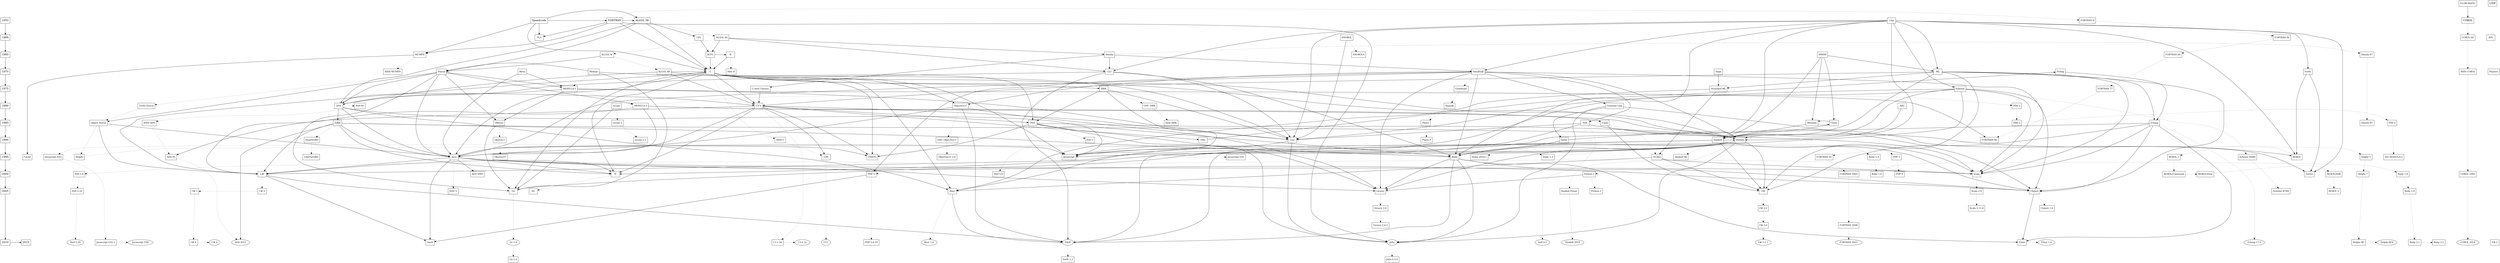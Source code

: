 digraph asde91 {
    ranksep="1.0 equally";
    nodesep="1.0 equally";
    size="200,100";
    fontname="Helvetica";
    {
        node [shape=box, fontsize=16];
        /* the time-line graph */
        1955 -> 1960 -> 1965 -> 1970 -> 1975 -> 1980 -> 1985 ->
                1990 -> 1995 -> 2000 -> 2005 -> 2010 -> 2015;
        /* ancestor programs */
        "Speedcode"; "FORTRAN"; "ALGOL 58"; "COBOL"; "LISP";
    }
    { rank = same;
	    "C# 5"; "C++ 1y"; "Swift"; "C11"; "Perl 5.20"; "ADA 2012"; "Delphi XE4"; "COBOL 2014"; "FORTRAN 2015"; "Rust 1.0"; "Elixir 1.0"; "Erlang 17.5"; "Javascript ES6"; "Go 1.0"; "Self 4.5"; "Julia"; "Haskell 2010"; "F# 3.1.1"
;
    };
    node [shape=box];
    
    { rank = same; 1955; "Speedcode";"FORTRAN";"ALGOL 58";"COBOL";"Lisp";"FORTRAN II" }
    
    { rank = same; 1960; "CPL";"PL/I";"COBOL 60";"ALGOL 60";"SNOBOL";"APL";"FORTRAN IV" }
    
    { rank = same; 1965; "Simula";"Simula 67";"BCPL";"B";"ALGOL W";"FORTRAN 66";"ISWIM";"MUMPS" }
    
    { rank = same; 1970; "Modula";"Smalltalk";"C";"Pascal";"ANSI COBOL";"ALGOL 68";"Planner";"Prolog";"CLU";"Forth";"ML";"Hope" }
    
    { rank = same; 1975; "C with Classes";"MODULA-2";"AWK";"FORTRAN 77";"Scheme" }
    
    { rank = same; 1980; "C++";"Objective-C";"ADA";"ADA 83";"Turbo Pascal";"PIM 2";"ABC";"MODULA-3";"Common Lisp";"occam" }
    
    { rank = same; 1985; "Simula 87";"Perl";"Eiffel";"ANSI ADA";"PIM 3";"Object Pascal";"PIM 4";"Oberon";"Erlang";"Self";"Caml";"Miranda";"Clean" }
    
    { rank = same; 1990; "Lua";"Python";"GNU Objective-C";"ANSI C";"Perl 5";"Pike";"FORTRAN 90";"Dylan";"Haskell" }
    
    { rank = same; 1995; "Java";"C99";"ADA 95";"Delphi";"Delphi 5";"ISO MODULA-2";"FORTRAN 95";"Scheme R5RS";"Javascript";"Javascript ES1";"Javascript ES3";"REBOL";"REBOL 2";"OCaml";"Haskell 98";"Caché";"PHP/FI";"PHP 3";"Ruby";"Ruby 1.2";"Ruby 1.4" }
    
    { rank = same; 2000; "Python 2";"Scala";"C#";"D";"Perl 5.6";"Perl 5.8";"COBOL 2002";"Delphi 7";"FORTRAN 2003";"REBOL/Command";"REBOL/View";"REBOL/SDK";"PHP 4";"PHP 5";"Ruby 1.6";"Ruby 1.8";"Factor" }
    
    { rank = same; 2005; "Python 3";"J2SE 5";"C# 2";"C# 3";"D2";"Perl 5.10";"Scheme R7RS";"Go";"Rust";"REBOL 3";"Clojure";"Haskell Prime";"F#";"Ruby 1.9" }
    
    { rank = same; 2010; "C# 4";"C++ 0x";"C11";"ADA 2012";"Delphi XE";"Javascript ES5.1";"F# 2";"C# 5";"C++ 1y";"Swift";"C11";"Perl 5.20";"ADA 2012";"Delphi XE4";"COBOL 2014";"Elixir";"Elixir 1.0";"Javascript ES6";"Go 1.0";"Self 4.5";"Julia";"Haskell 2010";"F# 3.1.1";"Hack";"PHP 5.6.10";"Ruby 2.1";"Ruby 2.2" }
    
    { rank = same; 2015; "Rust 1.0";"FORTRAN 2015";"Erlang 17.5" }
    

	
	"FORTRAN" -> "FORTRAN II" [style=dotted];
	
	"FORTRAN II" -> "FORTRAN IV" [style=dotted];
	
	"FORTRAN IV" -> "FORTRAN 66" [style=dotted];
	
	"FORTRAN 66" -> "FORTRAN 77" [style=dotted];
	
	"FORTRAN 77" -> "FORTRAN 90" [style=dotted];
	
	"FORTRAN 90" -> "FORTRAN 95" [style=dotted];
	
	"FORTRAN 95" -> "FORTRAN 2003" [style=dotted];
	
	"FORTRAN 2003" -> "FORTRAN 2008" [style=dotted];
	
	"FORTRAN 2008" -> "FORTRAN 2015" [style=dotted];
	
	"ALGOL 58" -> "ALGOL 60" [style=dotted];
	
	"ALGOL 60" -> "ALGOL W" [style=dotted];
	
	"ALGOL W" -> "ALGOL 68" [style=dotted];
	
	"Modula" -> "MODULA-2" [style=dotted];
	
	"MODULA-2" -> "MODULA-3" [style=dotted];
	
	"MODULA-3" -> "PIM 2" [style=dotted];
	
	"PIM 2" -> "PIM 3" [style=dotted];
	
	"PIM 3" -> "PIM 4" [style=dotted];
	
	"PIM 4" -> "ISO MODULA-2" [style=dotted];
	
	"Pascal" -> "Turbo Pascal" [style=dotted];
	
	"Turbo Pascal" -> "Object Pascal" [style=dotted];
	
	"Object Pascal" -> "Delphi" [style=dotted];
	
	"Delphi" -> "Delphi 5" [style=dotted];
	
	"Delphi 5" -> "Delphi 7" [style=dotted];
	
	"Delphi 7" -> "Delphi XE" [style=dotted];
	
	"Delphi XE" -> "Delphi XE4" [style=dotted];
	
	"Oberon" -> "Oberon-2" [style=dotted];
	
	"Oberon-2" -> "Oberon-07" [style=dotted];
	
	"SNOBOL" -> "SNOBOL4" [style=dotted];
	
	"AWK" -> "GNU AWK" [style=dotted];
	
	"GNU AWK" -> "New AWK" [style=dotted];
	
	"COBOL" -> "COBOL 60" [style=dotted];
	
	"COBOL 60" -> "ANSI COBOL" [style=dotted];
	
	"ANSI COBOL" -> "COBOL 2002" [style=dotted];
	
	"COBOL 2002" -> "COBOL 2014" [style=dotted];
	
	"ADA" -> "ADA 83" [style=dotted];
	
	"ADA 83" -> "ANSI ADA" [style=dotted];
	
	"ANSI ADA" -> "ADA 95" [style=dotted];
	
	"ADA 95" -> "ADA 2012" [style=dotted];
	
	"B" -> "New B" [style=dotted];
	
	"C" -> "ANSI C" [style=dotted];
	
	"ANSI C" -> "C99" [style=dotted];
	
	"C99" -> "C11" [style=dotted];
	
	"D" -> "D2" [style=dotted];
	
	"Simula" -> "Simula 67" [style=dotted];
	
	"Simula 67" -> "Simula 87" [style=dotted];
	
	"Smalltalk" -> "GemStone" [style=dotted];
	
	"GemStone" -> "Squeak" [style=dotted];
	
	"Squeak" -> "Pharo" [style=dotted];
	
	"Pharo" -> "Pharo 4" [style=dotted];
	
	"Eiffel" -> "SmartEiffel" [style=dotted];
	
	"SmartEiffel" -> "LibertyEiffel" [style=dotted];
	
	"MUMPS" -> "ANSI MUMPS" [style=dotted];
	
	"occam" -> "occam 2" [style=dotted];
	
	"occam 2" -> "occam 2.1" [style=dotted];
	
	"Self" -> "Self 4.5" [style=dotted];
	
	"Julia" -> "Julia 0.3.9" [style=dotted];
	
	"Caml" -> "OCaml" [style=dotted];
	
	"Scheme" -> "Scheme R5RS" [style=dotted];
	
	"Scheme R5RS" -> "Scheme R7RS" [style=dotted];
	
	"Dylan" -> "Dylan 2014.1" [style=dotted];
	
	"Clojure" -> "Clojure 1.6" [style=dotted];
	
	"Haskell" -> "Haskell 98" [style=dotted];
	
	"Haskell 98" -> "Haskell Prime" [style=dotted];
	
	"Haskell Prime" -> "Haskell 2010" [style=dotted];
	
	"F#" -> "F# 2.0" [style=dotted];
	
	"F# 2.0" -> "F# 3.0" [style=dotted];
	
	"F# 3.0" -> "F# 3.1.1" [style=dotted];
	
	"REBOL" -> "REBOL 2" [style=dotted];
	
	"REBOL 2" -> "REBOL/Command" [style=dotted];
	
	"REBOL/Command" -> "REBOL/View" [style=dotted];
	
	"REBOL/View" -> "REBOL/SDK" [style=dotted];
	
	"REBOL/SDK" -> "REBOL 3" [style=dotted];
	
	"C++" -> "C++ 0x" [style=dotted];
	
	"C++ 0x" -> "C++ 1y" [style=dotted];
	
	"C#" -> "C# 2" [style=dotted];
	
	"C# 2" -> "C# 3" [style=dotted];
	
	"C# 3" -> "C# 4" [style=dotted];
	
	"C# 4" -> "C# 5" [style=dotted];
	
	"Objective-C" -> "GNU Objective-C" [style=dotted];
	
	"GNU Objective-C" -> "Objective-C 2.0" [style=dotted];
	
	"Swift" -> "Swift 1.2" [style=dotted];
	
	"Erlang" -> "Erlang 17.5" [style=dotted];
	
	"Elixir" -> "Elixir 1.0" [style=dotted];
	
	"Go" -> "Go 1.0" [style=dotted];
	
	"Go 1.0" -> "Go 1.4" [style=dotted];
	
	"Javascript" -> "Javascript ES1" [style=dotted];
	
	"Javascript ES1" -> "Javascript ES3" [style=dotted];
	
	"Javascript ES3" -> "Javascript ES5.1" [style=dotted];
	
	"Javascript ES5.1" -> "Javascript ES6" [style=dotted];
	
	"Rust" -> "Rust 1.0" [style=dotted];
	
	"Scala" -> "Scala 2.0" [style=dotted];
	
	"Scala 2.0" -> "Scala 2.11.6" [style=dotted];
	
	"Java" -> "J2SE 5" [style=dotted];
	
	"Perl" -> "Perl 5" [style=dotted];
	
	"Perl 5" -> "Perl 5.6" [style=dotted];
	
	"Perl 5.6" -> "Perl 5.8" [style=dotted];
	
	"Perl 5.8" -> "Perl 5.10" [style=dotted];
	
	"Perl 5.10" -> "Perl 5.20" [style=dotted];
	
	"Python" -> "Python 2" [style=dotted];
	
	"Python 2" -> "Python 3" [style=dotted];
	
	"PHP/FI" -> "PHP 3" [style=dotted];
	
	"PHP 3" -> "PHP 4" [style=dotted];
	
	"PHP 4" -> "PHP 5" [style=dotted];
	
	"PHP 5" -> "PHP 5.6.10" [style=dotted];
	
	"Ruby" -> "Ruby 1.2" [style=dotted];
	
	"Ruby 1.2" -> "Ruby 1.4" [style=dotted];
	
	"Ruby 1.4" -> "Ruby 1.6" [style=dotted];
	
	"Ruby 1.6" -> "Ruby 1.8" [style=dotted];
	
	"Ruby 1.8" -> "Ruby 1.9" [style=dotted];
	
	"Ruby 1.9" -> "Ruby 2.1" [style=dotted];
	
	"Ruby 2.1" -> "Ruby 2.2" [style=dotted];
	
	"Groovy" -> "Groovy 2.0" [style=dotted];
	
	"Groovy 2.0" -> "Groovy 2.4.3" [style=dotted];
	

	
	"Speedcode" -> { "FORTRAN"; "ALGOL 58"; "C"; "PL/I"; "MUMPS" }
	
	"FORTRAN" -> { "ALGOL 58"; "C"; "PL/I"; "MUMPS"; "Julia" }
	
	"ALGOL 58" -> { "C"; "CPL"; "Pascal"; "ADA" }
	
	"ALGOL 60" -> { "Simula"; "BCPL"; "CLU" }
	
	"ALGOL 68" -> { "C"; "C++"; "ADA"; "Python" }
	
	"ALGOL W" -> { "Pascal" }
	
	"Modula" -> { "Pascal"; "Lua"; "Go" }
	
	"MODULA-2" -> { "Oberon"; "ADA"; "FORTRAN 90"; "Lua" }
	
	"MODULA-3" -> { "Java"; "Python"; "Caml"; "C#" }
	
	"Pascal" -> { "ADA"; "Java"; "MODULA-2"; "MODULA-3"; "Oberon"; "Object Pascal"; "Go" }
	
	"Object Pascal" -> { "C#"; "Java" }
	
	"Oberon" -> { "Go" }
	
	"Mesa" -> { "Java"; "MODULA-2" }
	
	"ABC" -> { "Python" }
	
	"SNOBOL" -> { "Lua" }
	
	"APL" -> {  }
	
	"Planner" -> {  }
	
	"Prolog" -> { "Erlang" }
	
	"CLU" -> { "Lua"; "ADA"; "Ruby"; "Swift" }
	
	"AWK" -> { "Javascript"; "Perl"; "Lua" }
	
	"FLOW-MATIC" -> { "COBOL" }
	
	"COBOL" -> {  }
	
	"ADA" -> { "C++"; "Eiffel"; "Rust"; "Ruby"; "Java" }
	
	"CPL" -> { "BCPL" }
	
	"PL/I" -> {  }
	
	"BCPL" -> { "B"; "C" }
	
	"B" -> { "C" }
	
	"C" -> { "AWK"; "C++"; "C#"; "Objective-C"; "D"; "Go"; "Rust"; "Java"; "Javascript"; "Perl"; "Python"; "PHP/FI" }
	
	"D" -> {  }
	
	"Simula" -> { "CLU"; "Smalltalk"; "C with Classes" }
	
	"Smalltalk" -> { "Groovy"; "Objective-C"; "Self"; "Java"; "PHP 5"; "Python"; "Ruby"; "Scala"; "Common Lisp" }
	
	"Eiffel" -> { "ADA 2012"; "C#"; "D"; "Java"; "Ruby"; "Scala" }
	
	"Pike" -> { "Prolog" }
	
	"ISWIM" -> { "Miranda"; "ML"; "Haskell"; "Clean" }
	
	"MUMPS" -> { "Caché" }
	
	"Hope" -> { "Standard ML" }
	
	"occam" -> { "Go" }
	
	"Miranda" -> { "Haskell"; "Clean" }
	
	"Clean" -> { "Miranda"; "Haskell" }
	
	"Caché" -> {  }
	
	"Forth" -> { "REBOL"; "Factor" }
	
	"Self" -> { "Javascript"; "Lua"; "REBOL"; "Factor" }
	
	"Julia" -> {  }
	
	"ML" -> { "Haskell"; "C++"; "F#"; "Clojure"; "Erlang"; "Scala"; "Standard ML" }
	
	"Standard ML" -> { "OCaml"; "Rust" }
	
	"Caml" -> { "F#" }
	
	"OCaml" -> { "Scala"; "F#"; "Rust" }
	
	"Lisp" -> { "Scheme"; "CLU"; "Forth"; "Haskell"; "Lua"; "ML"; "Python"; "REBOL"; "Ruby"; "Smalltalk"; "Factor" }
	
	"Common Lisp" -> { "Clojure"; "Julia"; "Dylan" }
	
	"Scheme" -> { "Lua"; "Clojure"; "Haskell"; "Javascript"; "Ruby"; "Scala" }
	
	"Dylan" -> { "Python"; "Ruby" }
	
	"Clojure" -> { "Elixir" }
	
	"Haskell" -> { "C#"; "F#"; "Clojure"; "Python"; "Scala"; "Swift" }
	
	"F#" -> {  }
	
	"REBOL" -> {  }
	
	"C with Classes" -> { "C++" }
	
	"C++" -> { "PHP/FI"; "Perl"; "Lua"; "Pike"; "ADA 95"; "Java"; "D"; "C99" }
	
	"C#" -> { "Hack"; "D"; "Swift" }
	
	"Objective-C" -> { "Groovy"; "Java"; "Swift" }
	
	"Swift" -> {  }
	
	"Erlang" -> { "F#"; "Clojure"; "Rust"; "Scala"; "Elixir" }
	
	"Elixir" -> {  }
	
	"Go" -> {  }
	
	"Javascript" -> {  }
	
	"Rust" -> { "Swift" }
	
	"Lua" -> { "Julia"; "Javascript" }
	
	"Scala" -> {  }
	
	"Factor" -> {  }
	
	"Java" -> { "ADA 2005"; "C#"; "Clojure"; "D"; "Javascript"; "Scala"; "PHP/FI"; "Groovy"; "Hack" }
	
	"Perl" -> { "Groovy"; "Python"; "PHP/FI"; "Javascript"; "Julia" }
	
	"Python" -> { "D"; "F#"; "Go"; "Groovy"; "Javascript"; "Julia"; "Ruby"; "Swift" }
	
	"Python 2" -> { "Groovy" }
	
	"PHP/FI" -> {  }
	
	"PHP 5" -> { "Hack" }
	
	"Hack" -> {  }
	
	"Ruby" -> { "Groovy"; "Clojure"; "Elixir"; "Julia"; "Swift" }
	
	"Groovy" -> {  }
	
}

